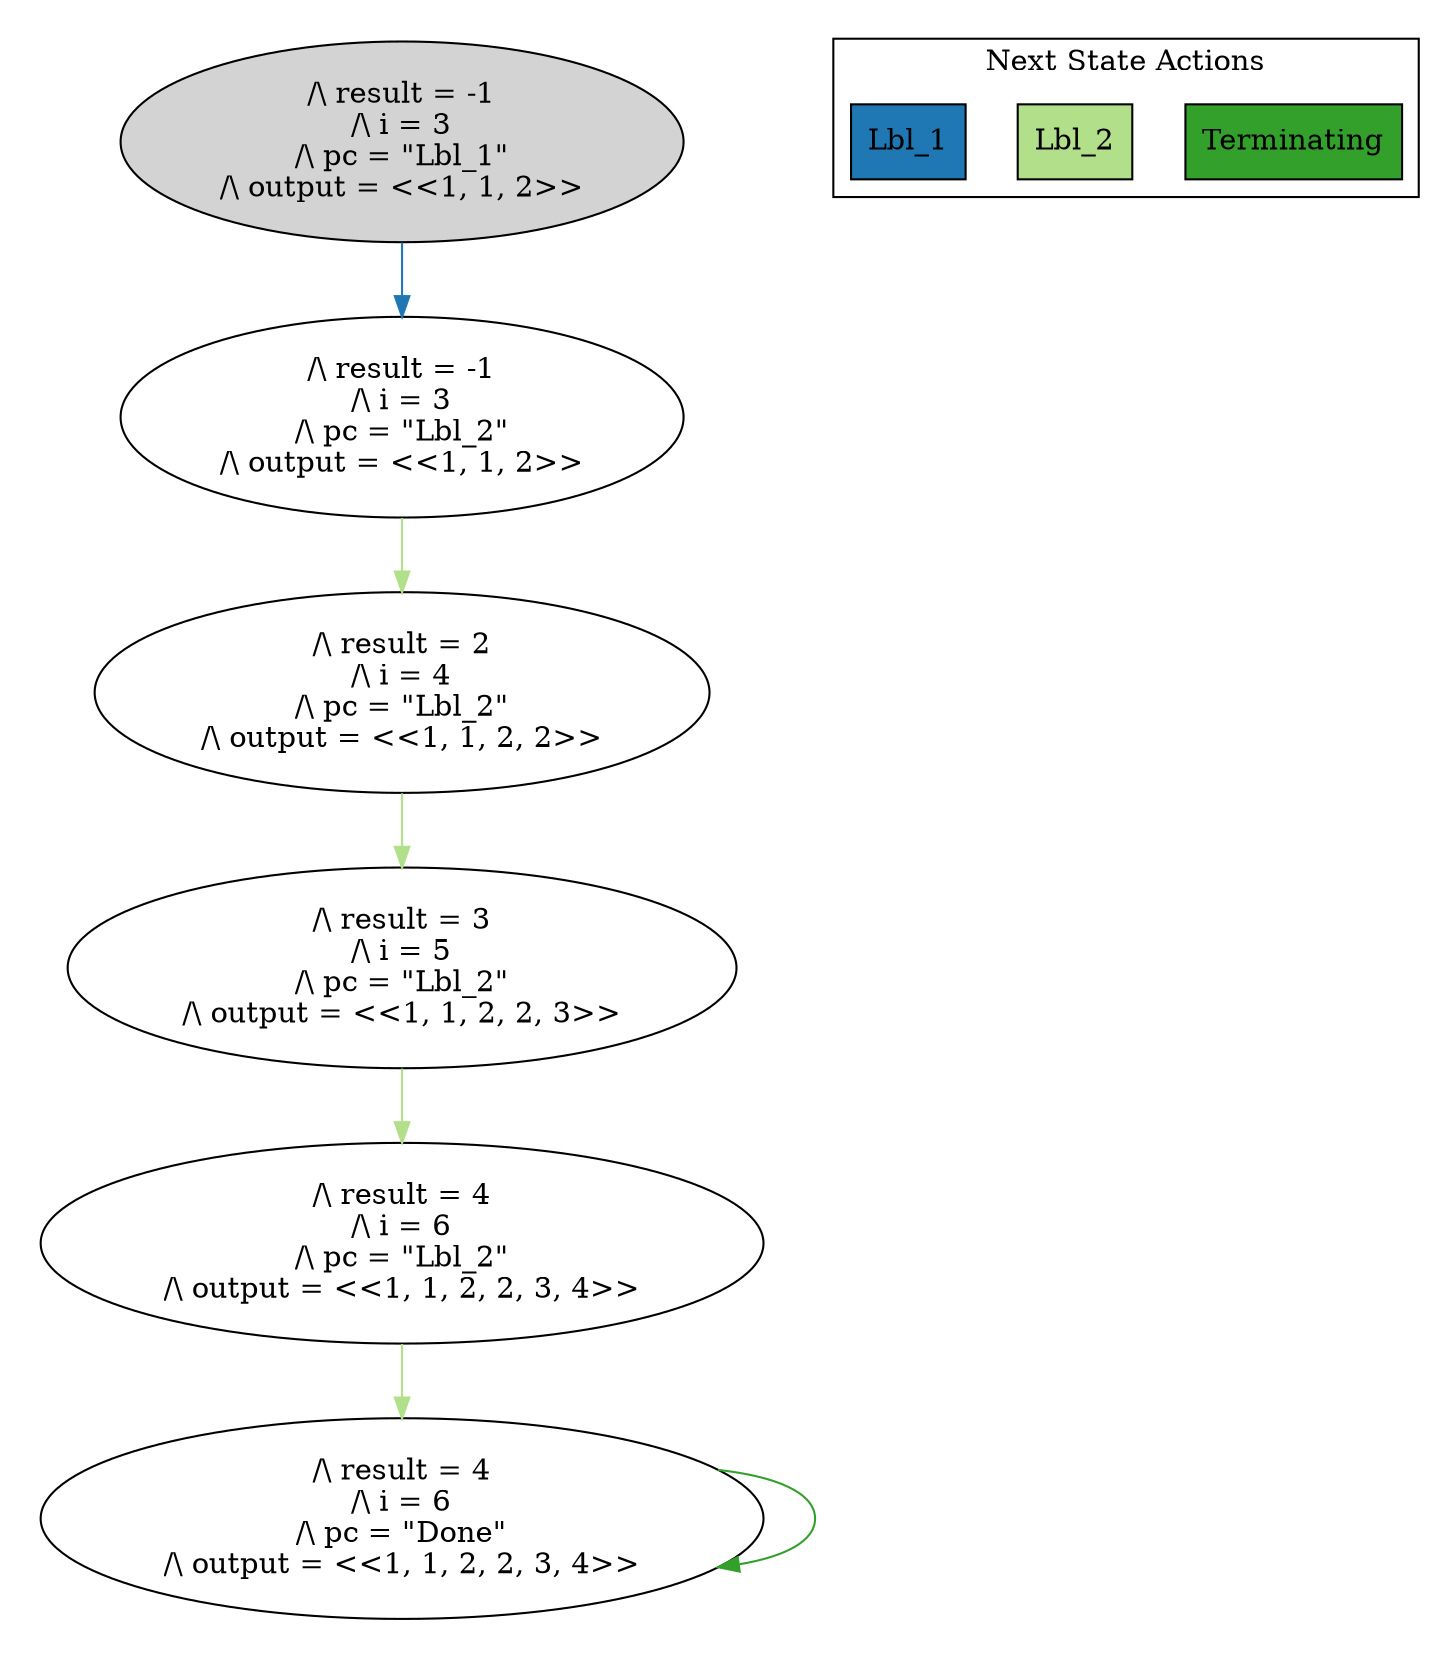 strict digraph DiskGraph {
edge [colorscheme="paired12"]
nodesep=0.35;
subgraph cluster_graph {
color="white";
178437902866227111 [label="/\\ result = -1\n/\\ i = 3\n/\\ pc = \"Lbl_1\"\n/\\ output = <<1, 1, 2>>",style = filled]
178437902866227111 -> -7372765540526518564 [label="",color="2",fontcolor="2"];
-7372765540526518564 [label="/\\ result = -1\n/\\ i = 3\n/\\ pc = \"Lbl_2\"\n/\\ output = <<1, 1, 2>>"];
-7372765540526518564 -> 6668998309589534540 [label="",color="3",fontcolor="3"];
6668998309589534540 [label="/\\ result = 2\n/\\ i = 4\n/\\ pc = \"Lbl_2\"\n/\\ output = <<1, 1, 2, 2>>"];
6668998309589534540 -> 1695654300694928246 [label="",color="3",fontcolor="3"];
1695654300694928246 [label="/\\ result = 3\n/\\ i = 5\n/\\ pc = \"Lbl_2\"\n/\\ output = <<1, 1, 2, 2, 3>>"];
1695654300694928246 -> -3497359165798368739 [label="",color="3",fontcolor="3"];
-3497359165798368739 [label="/\\ result = 4\n/\\ i = 6\n/\\ pc = \"Lbl_2\"\n/\\ output = <<1, 1, 2, 2, 3, 4>>"];
-3497359165798368739 -> -3003354173436379266 [label="",color="3",fontcolor="3"];
-3003354173436379266 [label="/\\ result = 4\n/\\ i = 6\n/\\ pc = \"Done\"\n/\\ output = <<1, 1, 2, 2, 3, 4>>"];
-3003354173436379266 -> -3003354173436379266 [label="",color="4",fontcolor="4"];
{rank = same; 178437902866227111;}
{rank = same; -7372765540526518564;}
{rank = same; 6668998309589534540;}
{rank = same; 1695654300694928246;}
{rank = same; -3497359165798368739;}
{rank = same; -3003354173436379266;}
}
subgraph cluster_legend {graph[style=bold];label = "Next State Actions" style="solid"
node [ labeljust="l",colorscheme="paired12",style=filled,shape=record ]
Terminating [label="Terminating",fillcolor=4]
Lbl_2 [label="Lbl_2",fillcolor=3]
Lbl_1 [label="Lbl_1",fillcolor=2]
}}